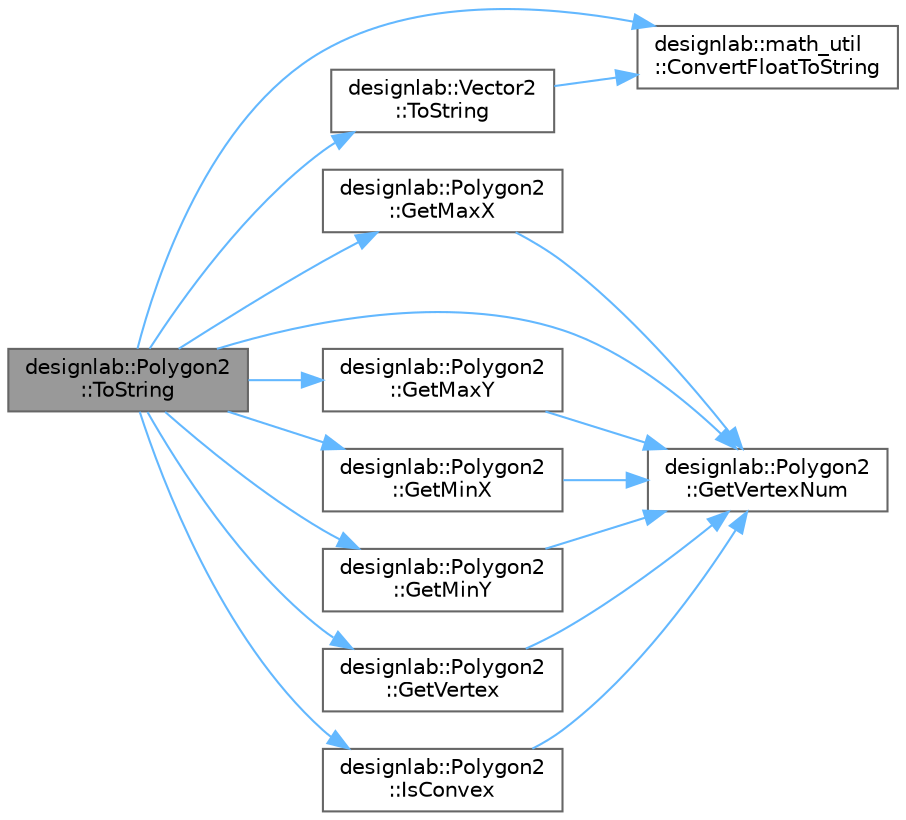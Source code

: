digraph "designlab::Polygon2::ToString"
{
 // LATEX_PDF_SIZE
  bgcolor="transparent";
  edge [fontname=Helvetica,fontsize=10,labelfontname=Helvetica,labelfontsize=10];
  node [fontname=Helvetica,fontsize=10,shape=box,height=0.2,width=0.4];
  rankdir="LR";
  Node1 [id="Node000001",label="designlab::Polygon2\l::ToString",height=0.2,width=0.4,color="gray40", fillcolor="grey60", style="filled", fontcolor="black",tooltip="多角形のデータを文字列で出力する"];
  Node1 -> Node2 [id="edge1_Node000001_Node000002",color="steelblue1",style="solid",tooltip=" "];
  Node2 [id="Node000002",label="designlab::math_util\l::ConvertFloatToString",height=0.2,width=0.4,color="grey40", fillcolor="white", style="filled",URL="$namespacedesignlab_1_1math__util.html#a4821a8a73522c47bcd90b67af623e365",tooltip="小数を文字列に変換する関数．   C++ では C のフォーマットのように %3.3f とかで小数を文字列に変換できないため自作する"];
  Node1 -> Node3 [id="edge2_Node000001_Node000003",color="steelblue1",style="solid",tooltip=" "];
  Node3 [id="Node000003",label="designlab::Polygon2\l::GetMaxX",height=0.2,width=0.4,color="grey40", fillcolor="white", style="filled",URL="$structdesignlab_1_1_polygon2.html#a3384316344f3e53145b8dbadc9927192",tooltip="頂点の中で最大のx座標を返す関数"];
  Node3 -> Node4 [id="edge3_Node000003_Node000004",color="steelblue1",style="solid",tooltip=" "];
  Node4 [id="Node000004",label="designlab::Polygon2\l::GetVertexNum",height=0.2,width=0.4,color="grey40", fillcolor="white", style="filled",URL="$structdesignlab_1_1_polygon2.html#a5325a59337947d2b61e055431f2ce3f3",tooltip="多角形の頂点数を返す関数"];
  Node1 -> Node5 [id="edge4_Node000001_Node000005",color="steelblue1",style="solid",tooltip=" "];
  Node5 [id="Node000005",label="designlab::Polygon2\l::GetMaxY",height=0.2,width=0.4,color="grey40", fillcolor="white", style="filled",URL="$structdesignlab_1_1_polygon2.html#a6ab4e8668f71e39bcfe86f67d9436c9b",tooltip="頂点の中で最大のy座標を返す関数"];
  Node5 -> Node4 [id="edge5_Node000005_Node000004",color="steelblue1",style="solid",tooltip=" "];
  Node1 -> Node6 [id="edge6_Node000001_Node000006",color="steelblue1",style="solid",tooltip=" "];
  Node6 [id="Node000006",label="designlab::Polygon2\l::GetMinX",height=0.2,width=0.4,color="grey40", fillcolor="white", style="filled",URL="$structdesignlab_1_1_polygon2.html#a133cdc422e35b66c218fd64c49f569a8",tooltip="頂点の中で最小のx座標を返す関数"];
  Node6 -> Node4 [id="edge7_Node000006_Node000004",color="steelblue1",style="solid",tooltip=" "];
  Node1 -> Node7 [id="edge8_Node000001_Node000007",color="steelblue1",style="solid",tooltip=" "];
  Node7 [id="Node000007",label="designlab::Polygon2\l::GetMinY",height=0.2,width=0.4,color="grey40", fillcolor="white", style="filled",URL="$structdesignlab_1_1_polygon2.html#ae4716d6ca89774839f9680d2388afa75",tooltip="頂点の中で最小のy座標を返す関数"];
  Node7 -> Node4 [id="edge9_Node000007_Node000004",color="steelblue1",style="solid",tooltip=" "];
  Node1 -> Node8 [id="edge10_Node000001_Node000008",color="steelblue1",style="solid",tooltip=" "];
  Node8 [id="Node000008",label="designlab::Polygon2\l::GetVertex",height=0.2,width=0.4,color="grey40", fillcolor="white", style="filled",URL="$structdesignlab_1_1_polygon2.html#af0095d312db6989b0c9a619f84c0e5d4",tooltip="頂点の座標を返す関数"];
  Node8 -> Node4 [id="edge11_Node000008_Node000004",color="steelblue1",style="solid",tooltip=" "];
  Node1 -> Node4 [id="edge12_Node000001_Node000004",color="steelblue1",style="solid",tooltip=" "];
  Node1 -> Node9 [id="edge13_Node000001_Node000009",color="steelblue1",style="solid",tooltip=" "];
  Node9 [id="Node000009",label="designlab::Polygon2\l::IsConvex",height=0.2,width=0.4,color="grey40", fillcolor="white", style="filled",URL="$structdesignlab_1_1_polygon2.html#ac59c9ef538b543cd14b6b8ff84c472b3",tooltip="多角形が凸かどうか調べる関数"];
  Node9 -> Node4 [id="edge14_Node000009_Node000004",color="steelblue1",style="solid",tooltip=" "];
  Node1 -> Node10 [id="edge15_Node000001_Node000010",color="steelblue1",style="solid",tooltip=" "];
  Node10 [id="Node000010",label="designlab::Vector2\l::ToString",height=0.2,width=0.4,color="grey40", fillcolor="white", style="filled",URL="$structdesignlab_1_1_vector2.html#a139b9e4be383a8910f0abdc44aff73a6",tooltip="このベクトルを文字列にして返す   (x, y) の形式，小数点以下3桁まで"];
  Node10 -> Node2 [id="edge16_Node000010_Node000002",color="steelblue1",style="solid",tooltip=" "];
}
